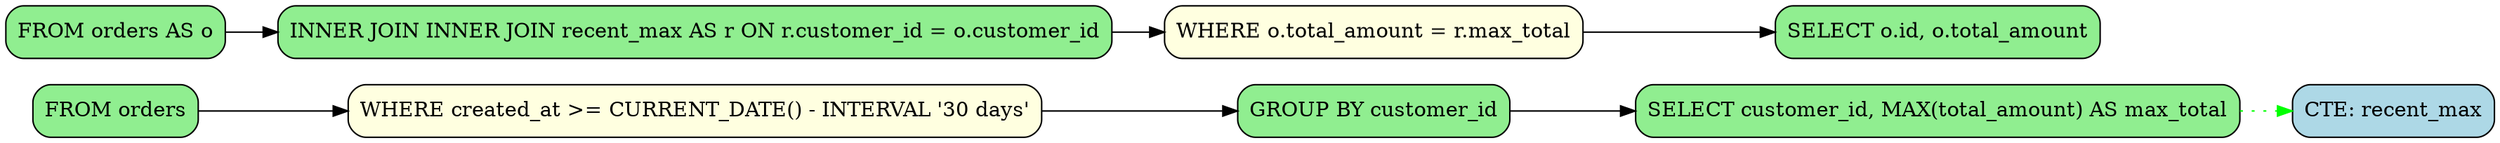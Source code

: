 digraph sqloflow {
  rankdir=LR;
  node [shape=box, style=rounded];

  // Node definitions
  node_0 [label="FROM orders", fillcolor=lightgreen, style="filled,rounded"];
  node_2 [label="GROUP BY customer_id", fillcolor=lightgreen, style="filled,rounded"];
  node_3 [label="SELECT customer_id, MAX(total_amount) AS max_total", fillcolor=lightgreen, style="filled,rounded"];
  node_5 [label="FROM orders AS o", fillcolor=lightgreen, style="filled,rounded"];
  node_6 [label="INNER JOIN INNER JOIN recent_max AS r ON r.customer_id = o.customer_id", fillcolor=lightgreen, style="filled,rounded"];
  node_8 [label="SELECT o.id, o.total_amount", fillcolor=lightgreen, style="filled,rounded"];
  node_1 [label="WHERE created_at >= CURRENT_DATE() - INTERVAL '30 days'", fillcolor=lightyellow, style="filled,rounded"];
  node_7 [label="WHERE o.total_amount = r.max_total", fillcolor=lightyellow, style="filled,rounded"];
  node_4 [label="CTE: recent_max", fillcolor=lightblue, style="filled,rounded"];

  // Edges
  node_0 -> node_1 [color=black];
  node_1 -> node_2 [color=black];
  node_2 -> node_3 [color=black];
  node_3 -> node_4 [color=green, style=dotted];
  node_5 -> node_6 [color=black];
  node_6 -> node_7 [color=black];
  node_7 -> node_8 [color=black];
}